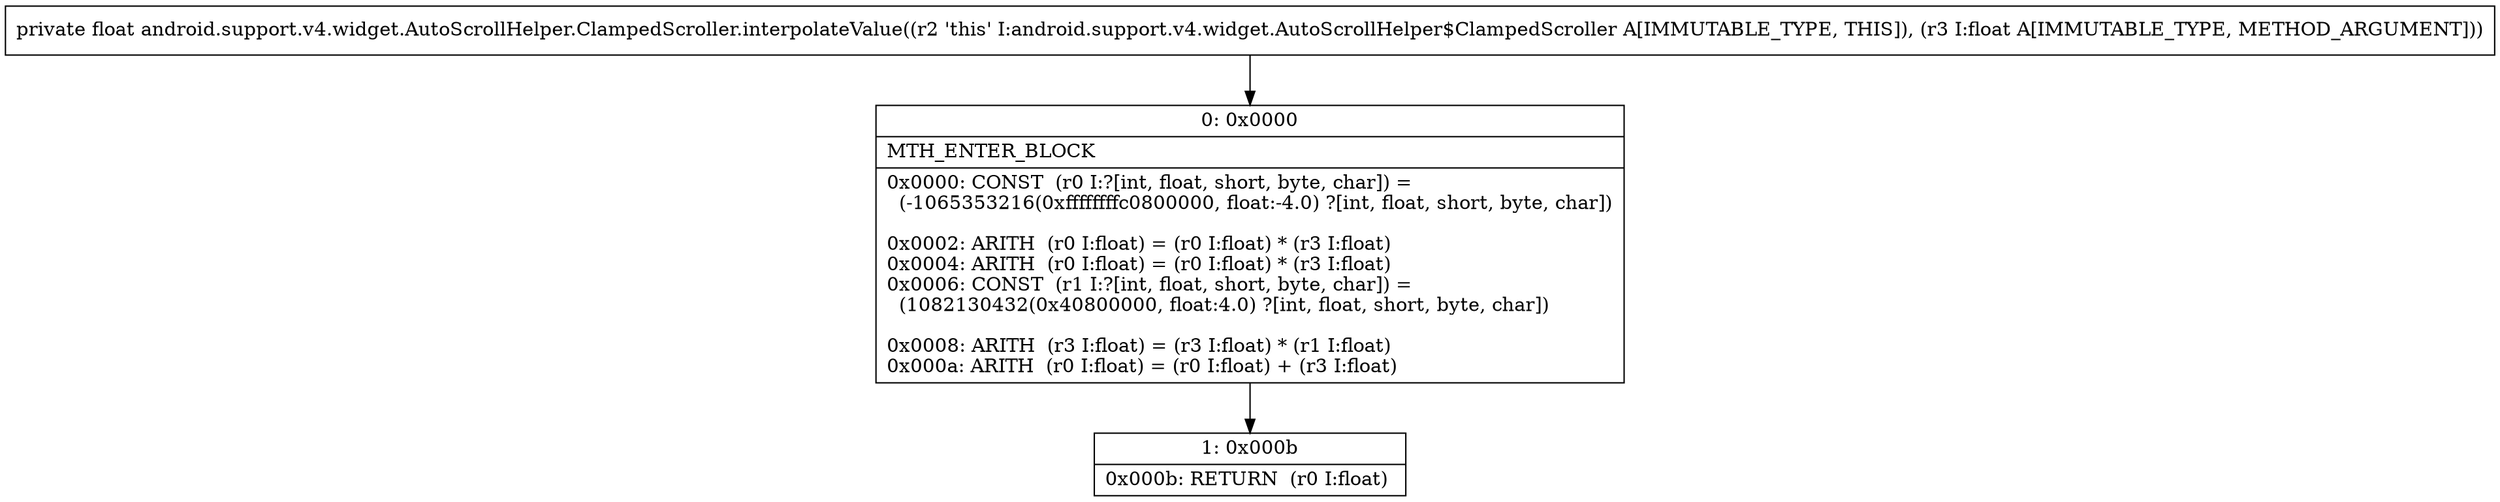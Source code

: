 digraph "CFG forandroid.support.v4.widget.AutoScrollHelper.ClampedScroller.interpolateValue(F)F" {
Node_0 [shape=record,label="{0\:\ 0x0000|MTH_ENTER_BLOCK\l|0x0000: CONST  (r0 I:?[int, float, short, byte, char]) = \l  (\-1065353216(0xffffffffc0800000, float:\-4.0) ?[int, float, short, byte, char])\l \l0x0002: ARITH  (r0 I:float) = (r0 I:float) * (r3 I:float) \l0x0004: ARITH  (r0 I:float) = (r0 I:float) * (r3 I:float) \l0x0006: CONST  (r1 I:?[int, float, short, byte, char]) = \l  (1082130432(0x40800000, float:4.0) ?[int, float, short, byte, char])\l \l0x0008: ARITH  (r3 I:float) = (r3 I:float) * (r1 I:float) \l0x000a: ARITH  (r0 I:float) = (r0 I:float) + (r3 I:float) \l}"];
Node_1 [shape=record,label="{1\:\ 0x000b|0x000b: RETURN  (r0 I:float) \l}"];
MethodNode[shape=record,label="{private float android.support.v4.widget.AutoScrollHelper.ClampedScroller.interpolateValue((r2 'this' I:android.support.v4.widget.AutoScrollHelper$ClampedScroller A[IMMUTABLE_TYPE, THIS]), (r3 I:float A[IMMUTABLE_TYPE, METHOD_ARGUMENT])) }"];
MethodNode -> Node_0;
Node_0 -> Node_1;
}

